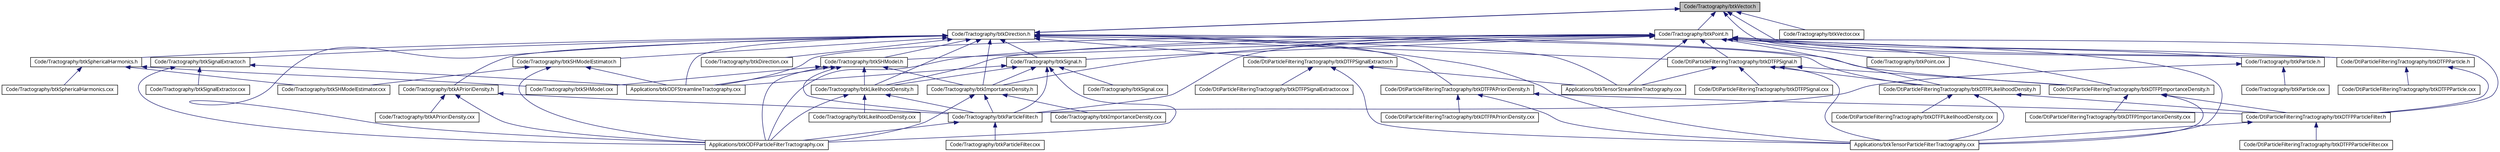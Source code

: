 digraph G
{
  edge [fontname="FreeSans.ttf",fontsize="10",labelfontname="FreeSans.ttf",labelfontsize="10"];
  node [fontname="FreeSans.ttf",fontsize="10",shape=record];
  Node1 [label="Code/Tractography/btkVector.h",height=0.2,width=0.4,color="black", fillcolor="grey75", style="filled" fontcolor="black"];
  Node1 -> Node2 [dir=back,color="midnightblue",fontsize="10",style="solid",fontname="FreeSans.ttf"];
  Node2 [label="Code/DtiParticleFilteringTractography/btkDTFPParticle.h",height=0.2,width=0.4,color="black", fillcolor="white", style="filled",URL="$btk_d_t_f_p_particle_8h.html"];
  Node2 -> Node3 [dir=back,color="midnightblue",fontsize="10",style="solid",fontname="FreeSans.ttf"];
  Node3 [label="Code/DtiParticleFilteringTractography/btkDTFPParticle.cxx",height=0.2,width=0.4,color="black", fillcolor="white", style="filled",URL="$btk_d_t_f_p_particle_8cxx.html"];
  Node2 -> Node4 [dir=back,color="midnightblue",fontsize="10",style="solid",fontname="FreeSans.ttf"];
  Node4 [label="Code/DtiParticleFilteringTractography/btkDTFPParticleFilter.h",height=0.2,width=0.4,color="black", fillcolor="white", style="filled",URL="$btk_d_t_f_p_particle_filter_8h.html"];
  Node4 -> Node5 [dir=back,color="midnightblue",fontsize="10",style="solid",fontname="FreeSans.ttf"];
  Node5 [label="Applications/btkTensorParticleFilterTractography.cxx",height=0.2,width=0.4,color="black", fillcolor="white", style="filled",URL="$btk_tensor_particle_filter_tractography_8cxx.html"];
  Node4 -> Node6 [dir=back,color="midnightblue",fontsize="10",style="solid",fontname="FreeSans.ttf"];
  Node6 [label="Code/DtiParticleFilteringTractography/btkDTFPParticleFilter.cxx",height=0.2,width=0.4,color="black", fillcolor="white", style="filled",URL="$btk_d_t_f_p_particle_filter_8cxx.html"];
  Node1 -> Node7 [dir=back,color="midnightblue",fontsize="10",style="solid",fontname="FreeSans.ttf"];
  Node7 [label="Code/Tractography/btkDirection.h",height=0.2,width=0.4,color="black", fillcolor="white", style="filled",URL="$btk_direction_8h.html"];
  Node7 -> Node8 [dir=back,color="midnightblue",fontsize="10",style="solid",fontname="FreeSans.ttf"];
  Node8 [label="Applications/btkODFParticleFilterTractography.cxx",height=0.2,width=0.4,color="black", fillcolor="white", style="filled",URL="$btk_o_d_f_particle_filter_tractography_8cxx.html"];
  Node7 -> Node9 [dir=back,color="midnightblue",fontsize="10",style="solid",fontname="FreeSans.ttf"];
  Node9 [label="Applications/btkODFStreamlineTractography.cxx",height=0.2,width=0.4,color="black", fillcolor="white", style="filled",URL="$btk_o_d_f_streamline_tractography_8cxx.html"];
  Node7 -> Node5 [dir=back,color="midnightblue",fontsize="10",style="solid",fontname="FreeSans.ttf"];
  Node7 -> Node10 [dir=back,color="midnightblue",fontsize="10",style="solid",fontname="FreeSans.ttf"];
  Node10 [label="Applications/btkTensorStreamlineTractography.cxx",height=0.2,width=0.4,color="black", fillcolor="white", style="filled",URL="$btk_tensor_streamline_tractography_8cxx.html"];
  Node7 -> Node11 [dir=back,color="midnightblue",fontsize="10",style="solid",fontname="FreeSans.ttf"];
  Node11 [label="Code/DtiParticleFilteringTractography/btkDTFPAPrioriDensity.h",height=0.2,width=0.4,color="black", fillcolor="white", style="filled",URL="$btk_d_t_f_p_a_priori_density_8h.html"];
  Node11 -> Node5 [dir=back,color="midnightblue",fontsize="10",style="solid",fontname="FreeSans.ttf"];
  Node11 -> Node12 [dir=back,color="midnightblue",fontsize="10",style="solid",fontname="FreeSans.ttf"];
  Node12 [label="Code/DtiParticleFilteringTractography/btkDTFPAPrioriDensity.cxx",height=0.2,width=0.4,color="black", fillcolor="white", style="filled",URL="$btk_d_t_f_p_a_priori_density_8cxx.html"];
  Node11 -> Node4 [dir=back,color="midnightblue",fontsize="10",style="solid",fontname="FreeSans.ttf"];
  Node7 -> Node13 [dir=back,color="midnightblue",fontsize="10",style="solid",fontname="FreeSans.ttf"];
  Node13 [label="Code/DtiParticleFilteringTractography/btkDTFPImportanceDensity.h",height=0.2,width=0.4,color="black", fillcolor="white", style="filled",URL="$btk_d_t_f_p_importance_density_8h.html"];
  Node13 -> Node5 [dir=back,color="midnightblue",fontsize="10",style="solid",fontname="FreeSans.ttf"];
  Node13 -> Node14 [dir=back,color="midnightblue",fontsize="10",style="solid",fontname="FreeSans.ttf"];
  Node14 [label="Code/DtiParticleFilteringTractography/btkDTFPImportanceDensity.cxx",height=0.2,width=0.4,color="black", fillcolor="white", style="filled",URL="$btk_d_t_f_p_importance_density_8cxx.html"];
  Node13 -> Node4 [dir=back,color="midnightblue",fontsize="10",style="solid",fontname="FreeSans.ttf"];
  Node7 -> Node15 [dir=back,color="midnightblue",fontsize="10",style="solid",fontname="FreeSans.ttf"];
  Node15 [label="Code/DtiParticleFilteringTractography/btkDTFPSignal.h",height=0.2,width=0.4,color="black", fillcolor="white", style="filled",URL="$btk_d_t_f_p_signal_8h.html"];
  Node15 -> Node5 [dir=back,color="midnightblue",fontsize="10",style="solid",fontname="FreeSans.ttf"];
  Node15 -> Node10 [dir=back,color="midnightblue",fontsize="10",style="solid",fontname="FreeSans.ttf"];
  Node15 -> Node13 [dir=back,color="midnightblue",fontsize="10",style="solid",fontname="FreeSans.ttf"];
  Node15 -> Node16 [dir=back,color="midnightblue",fontsize="10",style="solid",fontname="FreeSans.ttf"];
  Node16 [label="Code/DtiParticleFilteringTractography/btkDTFPLikelihoodDensity.h",height=0.2,width=0.4,color="black", fillcolor="white", style="filled",URL="$btk_d_t_f_p_likelihood_density_8h.html"];
  Node16 -> Node5 [dir=back,color="midnightblue",fontsize="10",style="solid",fontname="FreeSans.ttf"];
  Node16 -> Node17 [dir=back,color="midnightblue",fontsize="10",style="solid",fontname="FreeSans.ttf"];
  Node17 [label="Code/DtiParticleFilteringTractography/btkDTFPLikelihoodDensity.cxx",height=0.2,width=0.4,color="black", fillcolor="white", style="filled",URL="$btk_d_t_f_p_likelihood_density_8cxx.html"];
  Node16 -> Node4 [dir=back,color="midnightblue",fontsize="10",style="solid",fontname="FreeSans.ttf"];
  Node15 -> Node18 [dir=back,color="midnightblue",fontsize="10",style="solid",fontname="FreeSans.ttf"];
  Node18 [label="Code/DtiParticleFilteringTractography/btkDTFPSignal.cxx",height=0.2,width=0.4,color="black", fillcolor="white", style="filled",URL="$btk_d_t_f_p_signal_8cxx.html"];
  Node7 -> Node16 [dir=back,color="midnightblue",fontsize="10",style="solid",fontname="FreeSans.ttf"];
  Node7 -> Node19 [dir=back,color="midnightblue",fontsize="10",style="solid",fontname="FreeSans.ttf"];
  Node19 [label="Code/DtiParticleFilteringTractography/btkDTFPSignalExtractor.h",height=0.2,width=0.4,color="black", fillcolor="white", style="filled",URL="$btk_d_t_f_p_signal_extractor_8h.html"];
  Node19 -> Node5 [dir=back,color="midnightblue",fontsize="10",style="solid",fontname="FreeSans.ttf"];
  Node19 -> Node10 [dir=back,color="midnightblue",fontsize="10",style="solid",fontname="FreeSans.ttf"];
  Node19 -> Node20 [dir=back,color="midnightblue",fontsize="10",style="solid",fontname="FreeSans.ttf"];
  Node20 [label="Code/DtiParticleFilteringTractography/btkDTFPSignalExtractor.cxx",height=0.2,width=0.4,color="black", fillcolor="white", style="filled",URL="$btk_d_t_f_p_signal_extractor_8cxx.html"];
  Node7 -> Node21 [dir=back,color="midnightblue",fontsize="10",style="solid",fontname="FreeSans.ttf"];
  Node21 [label="Code/Tractography/btkAPrioriDensity.h",height=0.2,width=0.4,color="black", fillcolor="white", style="filled",URL="$btk_a_priori_density_8h.html"];
  Node21 -> Node8 [dir=back,color="midnightblue",fontsize="10",style="solid",fontname="FreeSans.ttf"];
  Node21 -> Node22 [dir=back,color="midnightblue",fontsize="10",style="solid",fontname="FreeSans.ttf"];
  Node22 [label="Code/Tractography/btkAPrioriDensity.cxx",height=0.2,width=0.4,color="black", fillcolor="white", style="filled",URL="$btk_a_priori_density_8cxx.html"];
  Node21 -> Node23 [dir=back,color="midnightblue",fontsize="10",style="solid",fontname="FreeSans.ttf"];
  Node23 [label="Code/Tractography/btkParticleFilter.h",height=0.2,width=0.4,color="black", fillcolor="white", style="filled",URL="$btk_particle_filter_8h.html"];
  Node23 -> Node8 [dir=back,color="midnightblue",fontsize="10",style="solid",fontname="FreeSans.ttf"];
  Node23 -> Node24 [dir=back,color="midnightblue",fontsize="10",style="solid",fontname="FreeSans.ttf"];
  Node24 [label="Code/Tractography/btkParticleFilter.cxx",height=0.2,width=0.4,color="black", fillcolor="white", style="filled",URL="$btk_particle_filter_8cxx.html"];
  Node7 -> Node1 [dir=back,color="midnightblue",fontsize="10",style="solid",fontname="FreeSans.ttf"];
  Node7 -> Node25 [dir=back,color="midnightblue",fontsize="10",style="solid",fontname="FreeSans.ttf"];
  Node25 [label="Code/Tractography/btkDirection.cxx",height=0.2,width=0.4,color="black", fillcolor="white", style="filled",URL="$btk_direction_8cxx.html"];
  Node7 -> Node26 [dir=back,color="midnightblue",fontsize="10",style="solid",fontname="FreeSans.ttf"];
  Node26 [label="Code/Tractography/btkImportanceDensity.h",height=0.2,width=0.4,color="black", fillcolor="white", style="filled",URL="$btk_importance_density_8h.html"];
  Node26 -> Node8 [dir=back,color="midnightblue",fontsize="10",style="solid",fontname="FreeSans.ttf"];
  Node26 -> Node27 [dir=back,color="midnightblue",fontsize="10",style="solid",fontname="FreeSans.ttf"];
  Node27 [label="Code/Tractography/btkImportanceDensity.cxx",height=0.2,width=0.4,color="black", fillcolor="white", style="filled",URL="$btk_importance_density_8cxx.html"];
  Node26 -> Node23 [dir=back,color="midnightblue",fontsize="10",style="solid",fontname="FreeSans.ttf"];
  Node7 -> Node28 [dir=back,color="midnightblue",fontsize="10",style="solid",fontname="FreeSans.ttf"];
  Node28 [label="Code/Tractography/btkSignal.h",height=0.2,width=0.4,color="black", fillcolor="white", style="filled",URL="$btk_signal_8h.html"];
  Node28 -> Node8 [dir=back,color="midnightblue",fontsize="10",style="solid",fontname="FreeSans.ttf"];
  Node28 -> Node9 [dir=back,color="midnightblue",fontsize="10",style="solid",fontname="FreeSans.ttf"];
  Node28 -> Node26 [dir=back,color="midnightblue",fontsize="10",style="solid",fontname="FreeSans.ttf"];
  Node28 -> Node29 [dir=back,color="midnightblue",fontsize="10",style="solid",fontname="FreeSans.ttf"];
  Node29 [label="Code/Tractography/btkLikelihoodDensity.h",height=0.2,width=0.4,color="black", fillcolor="white", style="filled",URL="$btk_likelihood_density_8h.html"];
  Node29 -> Node8 [dir=back,color="midnightblue",fontsize="10",style="solid",fontname="FreeSans.ttf"];
  Node29 -> Node30 [dir=back,color="midnightblue",fontsize="10",style="solid",fontname="FreeSans.ttf"];
  Node30 [label="Code/Tractography/btkLikelihoodDensity.cxx",height=0.2,width=0.4,color="black", fillcolor="white", style="filled",URL="$btk_likelihood_density_8cxx.html"];
  Node29 -> Node23 [dir=back,color="midnightblue",fontsize="10",style="solid",fontname="FreeSans.ttf"];
  Node28 -> Node23 [dir=back,color="midnightblue",fontsize="10",style="solid",fontname="FreeSans.ttf"];
  Node28 -> Node31 [dir=back,color="midnightblue",fontsize="10",style="solid",fontname="FreeSans.ttf"];
  Node31 [label="Code/Tractography/btkSignal.cxx",height=0.2,width=0.4,color="black", fillcolor="white", style="filled",URL="$btk_signal_8cxx.html"];
  Node7 -> Node32 [dir=back,color="midnightblue",fontsize="10",style="solid",fontname="FreeSans.ttf"];
  Node32 [label="Code/Tractography/btkSHModel.h",height=0.2,width=0.4,color="black", fillcolor="white", style="filled",URL="$btk_s_h_model_8h.html"];
  Node32 -> Node8 [dir=back,color="midnightblue",fontsize="10",style="solid",fontname="FreeSans.ttf"];
  Node32 -> Node9 [dir=back,color="midnightblue",fontsize="10",style="solid",fontname="FreeSans.ttf"];
  Node32 -> Node26 [dir=back,color="midnightblue",fontsize="10",style="solid",fontname="FreeSans.ttf"];
  Node32 -> Node29 [dir=back,color="midnightblue",fontsize="10",style="solid",fontname="FreeSans.ttf"];
  Node32 -> Node23 [dir=back,color="midnightblue",fontsize="10",style="solid",fontname="FreeSans.ttf"];
  Node32 -> Node33 [dir=back,color="midnightblue",fontsize="10",style="solid",fontname="FreeSans.ttf"];
  Node33 [label="Code/Tractography/btkSHModel.cxx",height=0.2,width=0.4,color="black", fillcolor="white", style="filled",URL="$btk_s_h_model_8cxx.html"];
  Node7 -> Node29 [dir=back,color="midnightblue",fontsize="10",style="solid",fontname="FreeSans.ttf"];
  Node7 -> Node34 [dir=back,color="midnightblue",fontsize="10",style="solid",fontname="FreeSans.ttf"];
  Node34 [label="Code/Tractography/btkSphericalHarmonics.h",height=0.2,width=0.4,color="black", fillcolor="white", style="filled",URL="$btk_spherical_harmonics_8h.html"];
  Node34 -> Node33 [dir=back,color="midnightblue",fontsize="10",style="solid",fontname="FreeSans.ttf"];
  Node34 -> Node35 [dir=back,color="midnightblue",fontsize="10",style="solid",fontname="FreeSans.ttf"];
  Node35 [label="Code/Tractography/btkSHModelEstimator.cxx",height=0.2,width=0.4,color="black", fillcolor="white", style="filled",URL="$btk_s_h_model_estimator_8cxx.html"];
  Node34 -> Node36 [dir=back,color="midnightblue",fontsize="10",style="solid",fontname="FreeSans.ttf"];
  Node36 [label="Code/Tractography/btkSphericalHarmonics.cxx",height=0.2,width=0.4,color="black", fillcolor="white", style="filled",URL="$btk_spherical_harmonics_8cxx.html"];
  Node7 -> Node37 [dir=back,color="midnightblue",fontsize="10",style="solid",fontname="FreeSans.ttf"];
  Node37 [label="Code/Tractography/btkSHModelEstimator.h",height=0.2,width=0.4,color="black", fillcolor="white", style="filled",URL="$btk_s_h_model_estimator_8h.html"];
  Node37 -> Node8 [dir=back,color="midnightblue",fontsize="10",style="solid",fontname="FreeSans.ttf"];
  Node37 -> Node9 [dir=back,color="midnightblue",fontsize="10",style="solid",fontname="FreeSans.ttf"];
  Node37 -> Node35 [dir=back,color="midnightblue",fontsize="10",style="solid",fontname="FreeSans.ttf"];
  Node7 -> Node38 [dir=back,color="midnightblue",fontsize="10",style="solid",fontname="FreeSans.ttf"];
  Node38 [label="Code/Tractography/btkSignalExtractor.h",height=0.2,width=0.4,color="black", fillcolor="white", style="filled",URL="$btk_signal_extractor_8h.html"];
  Node38 -> Node8 [dir=back,color="midnightblue",fontsize="10",style="solid",fontname="FreeSans.ttf"];
  Node38 -> Node9 [dir=back,color="midnightblue",fontsize="10",style="solid",fontname="FreeSans.ttf"];
  Node38 -> Node39 [dir=back,color="midnightblue",fontsize="10",style="solid",fontname="FreeSans.ttf"];
  Node39 [label="Code/Tractography/btkSignalExtractor.cxx",height=0.2,width=0.4,color="black", fillcolor="white", style="filled",URL="$btk_signal_extractor_8cxx.html"];
  Node1 -> Node40 [dir=back,color="midnightblue",fontsize="10",style="solid",fontname="FreeSans.ttf"];
  Node40 [label="Code/Tractography/btkPoint.h",height=0.2,width=0.4,color="black", fillcolor="white", style="filled",URL="$btk_point_8h.html"];
  Node40 -> Node8 [dir=back,color="midnightblue",fontsize="10",style="solid",fontname="FreeSans.ttf"];
  Node40 -> Node9 [dir=back,color="midnightblue",fontsize="10",style="solid",fontname="FreeSans.ttf"];
  Node40 -> Node5 [dir=back,color="midnightblue",fontsize="10",style="solid",fontname="FreeSans.ttf"];
  Node40 -> Node10 [dir=back,color="midnightblue",fontsize="10",style="solid",fontname="FreeSans.ttf"];
  Node40 -> Node13 [dir=back,color="midnightblue",fontsize="10",style="solid",fontname="FreeSans.ttf"];
  Node40 -> Node15 [dir=back,color="midnightblue",fontsize="10",style="solid",fontname="FreeSans.ttf"];
  Node40 -> Node16 [dir=back,color="midnightblue",fontsize="10",style="solid",fontname="FreeSans.ttf"];
  Node40 -> Node2 [dir=back,color="midnightblue",fontsize="10",style="solid",fontname="FreeSans.ttf"];
  Node40 -> Node4 [dir=back,color="midnightblue",fontsize="10",style="solid",fontname="FreeSans.ttf"];
  Node40 -> Node26 [dir=back,color="midnightblue",fontsize="10",style="solid",fontname="FreeSans.ttf"];
  Node40 -> Node28 [dir=back,color="midnightblue",fontsize="10",style="solid",fontname="FreeSans.ttf"];
  Node40 -> Node32 [dir=back,color="midnightblue",fontsize="10",style="solid",fontname="FreeSans.ttf"];
  Node40 -> Node29 [dir=back,color="midnightblue",fontsize="10",style="solid",fontname="FreeSans.ttf"];
  Node40 -> Node41 [dir=back,color="midnightblue",fontsize="10",style="solid",fontname="FreeSans.ttf"];
  Node41 [label="Code/Tractography/btkParticle.h",height=0.2,width=0.4,color="black", fillcolor="white", style="filled",URL="$btk_particle_8h.html"];
  Node41 -> Node42 [dir=back,color="midnightblue",fontsize="10",style="solid",fontname="FreeSans.ttf"];
  Node42 [label="Code/Tractography/btkParticle.cxx",height=0.2,width=0.4,color="black", fillcolor="white", style="filled",URL="$btk_particle_8cxx.html"];
  Node41 -> Node23 [dir=back,color="midnightblue",fontsize="10",style="solid",fontname="FreeSans.ttf"];
  Node40 -> Node23 [dir=back,color="midnightblue",fontsize="10",style="solid",fontname="FreeSans.ttf"];
  Node40 -> Node43 [dir=back,color="midnightblue",fontsize="10",style="solid",fontname="FreeSans.ttf"];
  Node43 [label="Code/Tractography/btkPoint.cxx",height=0.2,width=0.4,color="black", fillcolor="white", style="filled",URL="$btk_point_8cxx.html"];
  Node1 -> Node41 [dir=back,color="midnightblue",fontsize="10",style="solid",fontname="FreeSans.ttf"];
  Node1 -> Node44 [dir=back,color="midnightblue",fontsize="10",style="solid",fontname="FreeSans.ttf"];
  Node44 [label="Code/Tractography/btkVector.cxx",height=0.2,width=0.4,color="black", fillcolor="white", style="filled",URL="$btk_vector_8cxx.html"];
}
